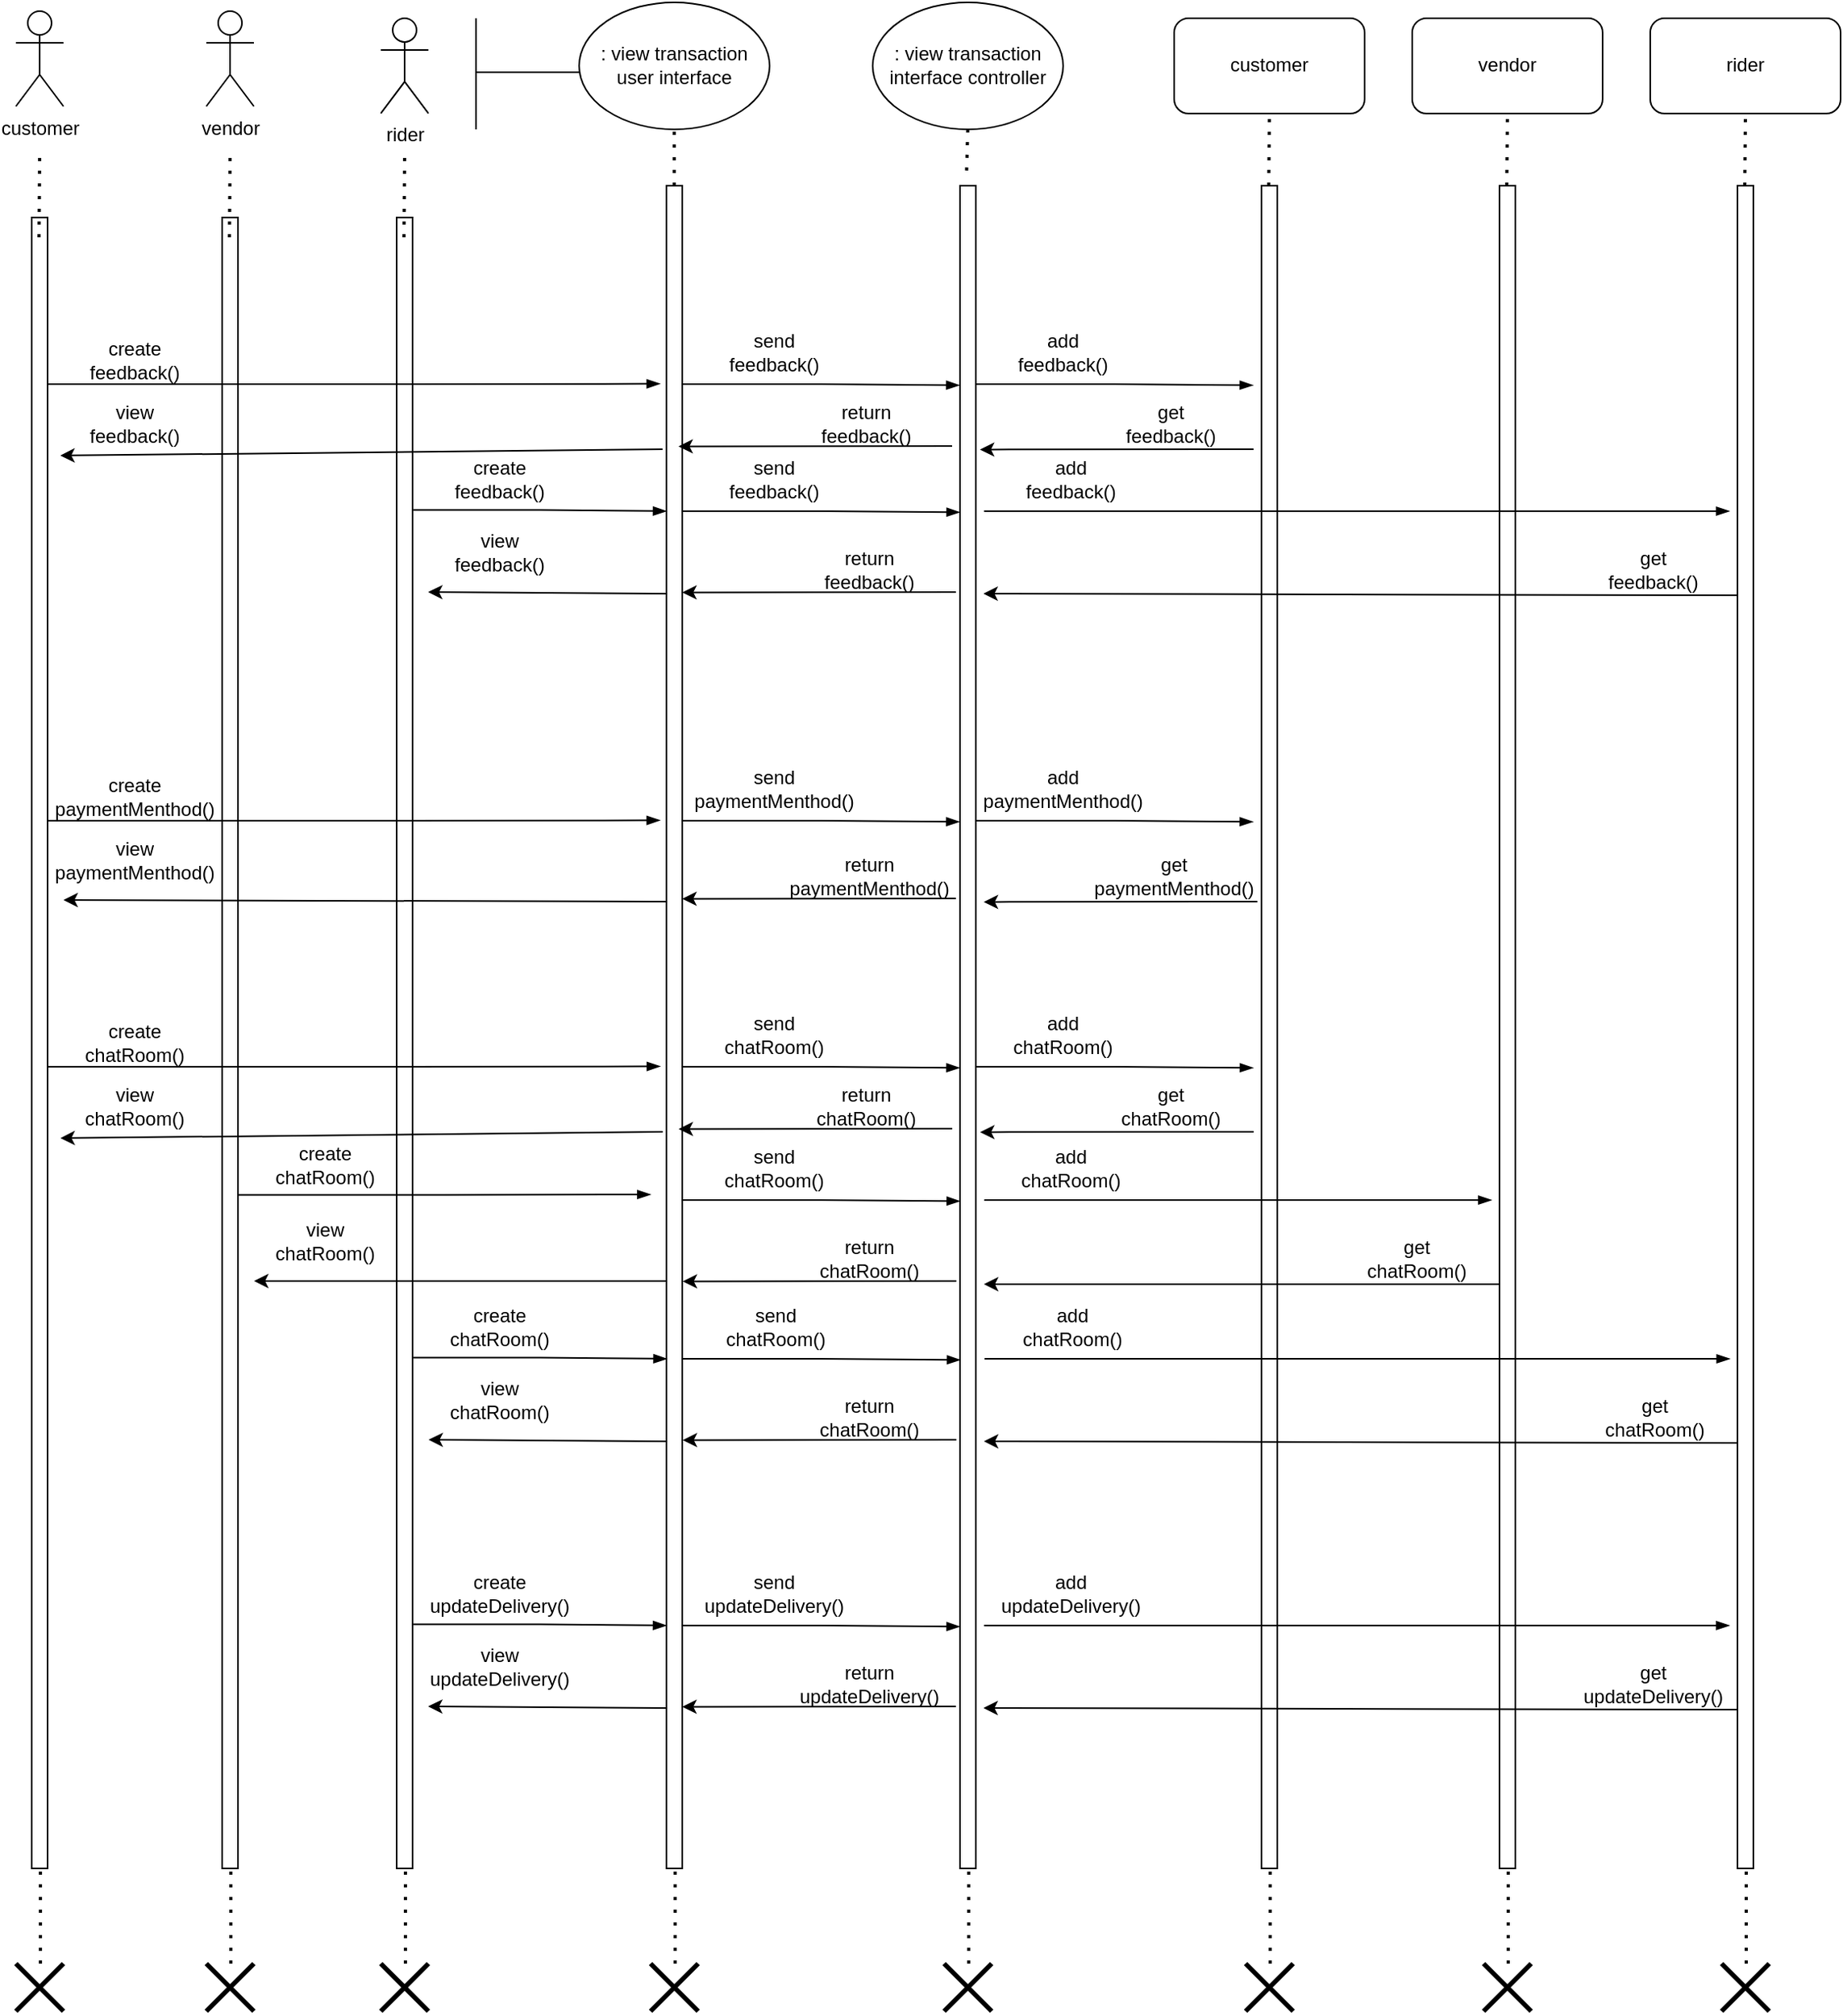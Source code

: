<mxfile version="20.7.3" type="github">
  <diagram id="kgpKYQtTHZ0yAKxKKP6v" name="Page-1">
    <mxGraphModel dx="1175" dy="674" grid="1" gridSize="10" guides="1" tooltips="1" connect="1" arrows="1" fold="1" page="1" pageScale="1" pageWidth="850" pageHeight="1100" math="0" shadow="0">
      <root>
        <mxCell id="0" />
        <mxCell id="1" parent="0" />
        <mxCell id="S8GTPxohOmlDsII6Q4f4-1" value="customer" style="shape=umlActor;verticalLabelPosition=bottom;verticalAlign=top;html=1;outlineConnect=0;" parent="1" vertex="1">
          <mxGeometry x="40" y="30" width="30" height="60" as="geometry" />
        </mxCell>
        <mxCell id="S8GTPxohOmlDsII6Q4f4-4" value="vendor&lt;span style=&quot;color: rgba(0, 0, 0, 0); font-family: monospace; font-size: 0px; text-align: start;&quot;&gt;%3CmxGraphModel%3E%3Croot%3E%3CmxCell%20id%3D%220%22%2F%3E%3CmxCell%20id%3D%221%22%20parent%3D%220%22%2F%3E%3CmxCell%20id%3D%222%22%20value%3D%22customer%22%20style%3D%22shape%3DumlActor%3BverticalLabelPosition%3Dbottom%3BverticalAlign%3Dtop%3Bhtml%3D1%3BoutlineConnect%3D0%3B%22%20vertex%3D%221%22%20parent%3D%221%22%3E%3CmxGeometry%20x%3D%2240%22%20y%3D%2270%22%20width%3D%2230%22%20height%3D%2260%22%20as%3D%22geometry%22%2F%3E%3C%2FmxCell%3E%3C%2Froot%3E%3C%2FmxGraphModel%3E&lt;/span&gt;" style="shape=umlActor;verticalLabelPosition=bottom;verticalAlign=top;html=1;outlineConnect=0;" parent="1" vertex="1">
          <mxGeometry x="160" y="30" width="30" height="60" as="geometry" />
        </mxCell>
        <mxCell id="S8GTPxohOmlDsII6Q4f4-5" value="rider" style="shape=umlActor;verticalLabelPosition=bottom;verticalAlign=top;html=1;outlineConnect=0;" parent="1" vertex="1">
          <mxGeometry x="270" y="34.48" width="30" height="60" as="geometry" />
        </mxCell>
        <mxCell id="S8GTPxohOmlDsII6Q4f4-9" value="" style="html=1;points=[];perimeter=orthogonalPerimeter;" parent="1" vertex="1">
          <mxGeometry x="825" y="140" width="10" height="1060" as="geometry" />
        </mxCell>
        <mxCell id="S8GTPxohOmlDsII6Q4f4-14" value="" style="endArrow=none;html=1;rounded=0;" parent="1" edge="1">
          <mxGeometry width="50" height="50" relative="1" as="geometry">
            <mxPoint x="330" y="104.48" as="sourcePoint" />
            <mxPoint x="330" y="34.48" as="targetPoint" />
          </mxGeometry>
        </mxCell>
        <mxCell id="S8GTPxohOmlDsII6Q4f4-15" value="" style="endArrow=none;html=1;rounded=0;" parent="1" edge="1">
          <mxGeometry width="50" height="50" relative="1" as="geometry">
            <mxPoint x="400" y="68.48" as="sourcePoint" />
            <mxPoint x="330" y="68.48" as="targetPoint" />
          </mxGeometry>
        </mxCell>
        <mxCell id="S8GTPxohOmlDsII6Q4f4-16" value=": view transaction&lt;br&gt;user interface" style="ellipse;whiteSpace=wrap;html=1;" parent="1" vertex="1">
          <mxGeometry x="395" y="24.48" width="120" height="80" as="geometry" />
        </mxCell>
        <mxCell id="S8GTPxohOmlDsII6Q4f4-17" value=": view transaction&lt;br&gt;interface controller" style="ellipse;whiteSpace=wrap;html=1;" parent="1" vertex="1">
          <mxGeometry x="580" y="24.48" width="120" height="80" as="geometry" />
        </mxCell>
        <mxCell id="S8GTPxohOmlDsII6Q4f4-18" value="customer&lt;span style=&quot;color: rgba(0, 0, 0, 0); font-family: monospace; font-size: 0px; text-align: start;&quot;&gt;%3CmxGraphModel%3E%3Croot%3E%3CmxCell%20id%3D%220%22%2F%3E%3CmxCell%20id%3D%221%22%20parent%3D%220%22%2F%3E%3CmxCell%20id%3D%222%22%20value%3D%22%3A%20view%20transaction%26lt%3Bbr%26gt%3Buser%20interface%22%20style%3D%22ellipse%3BwhiteSpace%3Dwrap%3Bhtml%3D1%3B%22%20vertex%3D%221%22%20parent%3D%221%22%3E%3CmxGeometry%20x%3D%22290%22%20y%3D%2220%22%20width%3D%22120%22%20height%3D%2280%22%20as%3D%22geometry%22%2F%3E%3C%2FmxCell%3E%3C%2Froot%3E%3C%2FmxGraphModel%3E&lt;/span&gt;" style="rounded=1;whiteSpace=wrap;html=1;" parent="1" vertex="1">
          <mxGeometry x="770" y="34.48" width="120" height="60" as="geometry" />
        </mxCell>
        <mxCell id="S8GTPxohOmlDsII6Q4f4-19" value="vendor" style="rounded=1;whiteSpace=wrap;html=1;" parent="1" vertex="1">
          <mxGeometry x="920" y="34.48" width="120" height="60" as="geometry" />
        </mxCell>
        <mxCell id="S8GTPxohOmlDsII6Q4f4-20" value="rider" style="rounded=1;whiteSpace=wrap;html=1;" parent="1" vertex="1">
          <mxGeometry x="1070" y="34.48" width="120" height="60" as="geometry" />
        </mxCell>
        <mxCell id="S8GTPxohOmlDsII6Q4f4-21" value="" style="endArrow=none;dashed=1;html=1;dashPattern=1 3;strokeWidth=2;rounded=0;entryX=0.5;entryY=1;entryDx=0;entryDy=0;exitX=0.46;exitY=0.012;exitDx=0;exitDy=0;exitPerimeter=0;" parent="1" target="S8GTPxohOmlDsII6Q4f4-18" edge="1">
          <mxGeometry width="50" height="50" relative="1" as="geometry">
            <mxPoint x="829.6" y="140.0" as="sourcePoint" />
            <mxPoint x="830" y="114.48" as="targetPoint" />
          </mxGeometry>
        </mxCell>
        <mxCell id="S8GTPxohOmlDsII6Q4f4-23" value="" style="html=1;points=[];perimeter=orthogonalPerimeter;" parent="1" vertex="1">
          <mxGeometry x="975" y="140" width="10" height="1060" as="geometry" />
        </mxCell>
        <mxCell id="S8GTPxohOmlDsII6Q4f4-24" value="" style="endArrow=none;dashed=1;html=1;dashPattern=1 3;strokeWidth=2;rounded=0;entryX=0.5;entryY=1;entryDx=0;entryDy=0;exitX=0.46;exitY=0.012;exitDx=0;exitDy=0;exitPerimeter=0;" parent="1" edge="1">
          <mxGeometry width="50" height="50" relative="1" as="geometry">
            <mxPoint x="979.6" y="140.0" as="sourcePoint" />
            <mxPoint x="980" y="94.48" as="targetPoint" />
          </mxGeometry>
        </mxCell>
        <mxCell id="S8GTPxohOmlDsII6Q4f4-25" value="" style="html=1;points=[];perimeter=orthogonalPerimeter;" parent="1" vertex="1">
          <mxGeometry x="1125" y="140" width="10" height="1060" as="geometry" />
        </mxCell>
        <mxCell id="S8GTPxohOmlDsII6Q4f4-26" value="" style="endArrow=none;dashed=1;html=1;dashPattern=1 3;strokeWidth=2;rounded=0;entryX=0.5;entryY=1;entryDx=0;entryDy=0;exitX=0.46;exitY=0.012;exitDx=0;exitDy=0;exitPerimeter=0;" parent="1" edge="1">
          <mxGeometry width="50" height="50" relative="1" as="geometry">
            <mxPoint x="1129.6" y="140.0" as="sourcePoint" />
            <mxPoint x="1130" y="94.48" as="targetPoint" />
          </mxGeometry>
        </mxCell>
        <mxCell id="S8GTPxohOmlDsII6Q4f4-27" value="" style="html=1;points=[];perimeter=orthogonalPerimeter;" parent="1" vertex="1">
          <mxGeometry x="450" y="140" width="10" height="1060" as="geometry" />
        </mxCell>
        <mxCell id="S8GTPxohOmlDsII6Q4f4-28" value="" style="endArrow=none;dashed=1;html=1;dashPattern=1 3;strokeWidth=2;rounded=0;entryX=0.5;entryY=1;entryDx=0;entryDy=0;exitX=0.49;exitY=0;exitDx=0;exitDy=0;exitPerimeter=0;" parent="1" source="S8GTPxohOmlDsII6Q4f4-27" edge="1">
          <mxGeometry width="50" height="50" relative="1" as="geometry">
            <mxPoint x="454.5" y="150.0" as="sourcePoint" />
            <mxPoint x="454.9" y="104.48" as="targetPoint" />
          </mxGeometry>
        </mxCell>
        <mxCell id="S8GTPxohOmlDsII6Q4f4-29" value="" style="html=1;points=[];perimeter=orthogonalPerimeter;" parent="1" vertex="1">
          <mxGeometry x="635" y="140" width="10" height="1060" as="geometry" />
        </mxCell>
        <mxCell id="S8GTPxohOmlDsII6Q4f4-30" value="" style="endArrow=none;dashed=1;html=1;dashPattern=1 3;strokeWidth=2;rounded=0;entryX=0.5;entryY=1;entryDx=0;entryDy=0;exitX=0.418;exitY=-0.009;exitDx=0;exitDy=0;exitPerimeter=0;" parent="1" source="S8GTPxohOmlDsII6Q4f4-29" edge="1">
          <mxGeometry width="50" height="50" relative="1" as="geometry">
            <mxPoint x="639.5" y="150.0" as="sourcePoint" />
            <mxPoint x="639.9" y="104.48" as="targetPoint" />
          </mxGeometry>
        </mxCell>
        <mxCell id="S8GTPxohOmlDsII6Q4f4-31" value="" style="html=1;points=[];perimeter=orthogonalPerimeter;" parent="1" vertex="1">
          <mxGeometry x="50" y="160" width="10" height="1040" as="geometry" />
        </mxCell>
        <mxCell id="S8GTPxohOmlDsII6Q4f4-32" value="" style="endArrow=none;dashed=1;html=1;dashPattern=1 3;strokeWidth=2;rounded=0;entryX=0.5;entryY=1;entryDx=0;entryDy=0;exitX=0.46;exitY=0.012;exitDx=0;exitDy=0;exitPerimeter=0;" parent="1" source="S8GTPxohOmlDsII6Q4f4-31" edge="1">
          <mxGeometry width="50" height="50" relative="1" as="geometry">
            <mxPoint x="55" y="170" as="sourcePoint" />
            <mxPoint x="55" y="120" as="targetPoint" />
          </mxGeometry>
        </mxCell>
        <mxCell id="S8GTPxohOmlDsII6Q4f4-36" value="" style="html=1;points=[];perimeter=orthogonalPerimeter;" parent="1" vertex="1">
          <mxGeometry x="170" y="160" width="10" height="1040" as="geometry" />
        </mxCell>
        <mxCell id="S8GTPxohOmlDsII6Q4f4-37" value="" style="endArrow=none;dashed=1;html=1;dashPattern=1 3;strokeWidth=2;rounded=0;entryX=0.5;entryY=1;entryDx=0;entryDy=0;exitX=0.46;exitY=0.012;exitDx=0;exitDy=0;exitPerimeter=0;" parent="1" source="S8GTPxohOmlDsII6Q4f4-36" edge="1">
          <mxGeometry width="50" height="50" relative="1" as="geometry">
            <mxPoint x="175" y="170" as="sourcePoint" />
            <mxPoint x="175" y="120" as="targetPoint" />
          </mxGeometry>
        </mxCell>
        <mxCell id="S8GTPxohOmlDsII6Q4f4-38" value="" style="html=1;points=[];perimeter=orthogonalPerimeter;" parent="1" vertex="1">
          <mxGeometry x="280" y="160" width="10" height="1040" as="geometry" />
        </mxCell>
        <mxCell id="S8GTPxohOmlDsII6Q4f4-39" value="" style="endArrow=none;dashed=1;html=1;dashPattern=1 3;strokeWidth=2;rounded=0;entryX=0.5;entryY=1;entryDx=0;entryDy=0;exitX=0.46;exitY=0.012;exitDx=0;exitDy=0;exitPerimeter=0;" parent="1" source="S8GTPxohOmlDsII6Q4f4-38" edge="1">
          <mxGeometry width="50" height="50" relative="1" as="geometry">
            <mxPoint x="285" y="170" as="sourcePoint" />
            <mxPoint x="285" y="120" as="targetPoint" />
          </mxGeometry>
        </mxCell>
        <mxCell id="S8GTPxohOmlDsII6Q4f4-98" value="" style="edgeStyle=elbowEdgeStyle;fontSize=12;html=1;endArrow=blockThin;endFill=1;rounded=0;entryX=-0.4;entryY=0.13;entryDx=0;entryDy=0;entryPerimeter=0;" parent="1" edge="1">
          <mxGeometry width="160" relative="1" as="geometry">
            <mxPoint x="60" y="540" as="sourcePoint" />
            <mxPoint x="446" y="539.8" as="targetPoint" />
          </mxGeometry>
        </mxCell>
        <mxCell id="S8GTPxohOmlDsII6Q4f4-99" value="create paymentMenthod()" style="text;html=1;strokeColor=none;fillColor=none;align=center;verticalAlign=middle;whiteSpace=wrap;rounded=0;" parent="1" vertex="1">
          <mxGeometry x="85" y="510" width="60" height="30" as="geometry" />
        </mxCell>
        <mxCell id="S8GTPxohOmlDsII6Q4f4-100" value="" style="edgeStyle=elbowEdgeStyle;fontSize=12;html=1;endArrow=blockThin;endFill=1;rounded=0;entryX=-0.02;entryY=0.132;entryDx=0;entryDy=0;entryPerimeter=0;" parent="1" edge="1">
          <mxGeometry width="160" relative="1" as="geometry">
            <mxPoint x="460" y="540" as="sourcePoint" />
            <mxPoint x="634.8" y="540.72" as="targetPoint" />
          </mxGeometry>
        </mxCell>
        <mxCell id="S8GTPxohOmlDsII6Q4f4-101" value="send paymentMenthod()" style="text;html=1;strokeColor=none;fillColor=none;align=center;verticalAlign=middle;whiteSpace=wrap;rounded=0;" parent="1" vertex="1">
          <mxGeometry x="488" y="505" width="60" height="30" as="geometry" />
        </mxCell>
        <mxCell id="S8GTPxohOmlDsII6Q4f4-102" value="" style="edgeStyle=elbowEdgeStyle;fontSize=12;html=1;endArrow=blockThin;endFill=1;rounded=0;entryX=-0.02;entryY=0.132;entryDx=0;entryDy=0;entryPerimeter=0;" parent="1" edge="1">
          <mxGeometry width="160" relative="1" as="geometry">
            <mxPoint x="645" y="540" as="sourcePoint" />
            <mxPoint x="819.8" y="540.72" as="targetPoint" />
          </mxGeometry>
        </mxCell>
        <mxCell id="S8GTPxohOmlDsII6Q4f4-103" value="add paymentMenthod()" style="text;html=1;strokeColor=none;fillColor=none;align=center;verticalAlign=middle;whiteSpace=wrap;rounded=0;" parent="1" vertex="1">
          <mxGeometry x="670" y="505" width="60" height="30" as="geometry" />
        </mxCell>
        <mxCell id="S8GTPxohOmlDsII6Q4f4-122" value="" style="endArrow=classic;html=1;rounded=0;entryX=1.26;entryY=0.22;entryDx=0;entryDy=0;entryPerimeter=0;" parent="1" edge="1">
          <mxGeometry width="50" height="50" relative="1" as="geometry">
            <mxPoint x="822.4" y="591" as="sourcePoint" />
            <mxPoint x="650" y="591.2" as="targetPoint" />
          </mxGeometry>
        </mxCell>
        <mxCell id="S8GTPxohOmlDsII6Q4f4-123" value="get paymentMenthod()" style="text;html=1;strokeColor=none;fillColor=none;align=center;verticalAlign=middle;whiteSpace=wrap;rounded=0;" parent="1" vertex="1">
          <mxGeometry x="740" y="560" width="60" height="30" as="geometry" />
        </mxCell>
        <mxCell id="S8GTPxohOmlDsII6Q4f4-124" value="" style="endArrow=classic;html=1;rounded=0;entryX=1.26;entryY=0.22;entryDx=0;entryDy=0;entryPerimeter=0;" parent="1" edge="1">
          <mxGeometry width="50" height="50" relative="1" as="geometry">
            <mxPoint x="632.4" y="589" as="sourcePoint" />
            <mxPoint x="460" y="589.2" as="targetPoint" />
          </mxGeometry>
        </mxCell>
        <mxCell id="S8GTPxohOmlDsII6Q4f4-125" value="return paymentMenthod()" style="text;html=1;strokeColor=none;fillColor=none;align=center;verticalAlign=middle;whiteSpace=wrap;rounded=0;" parent="1" vertex="1">
          <mxGeometry x="548" y="560" width="60" height="30" as="geometry" />
        </mxCell>
        <mxCell id="S8GTPxohOmlDsII6Q4f4-126" value="" style="endArrow=classic;html=1;rounded=0;" parent="1" edge="1">
          <mxGeometry width="50" height="50" relative="1" as="geometry">
            <mxPoint x="450" y="591" as="sourcePoint" />
            <mxPoint x="70" y="590" as="targetPoint" />
          </mxGeometry>
        </mxCell>
        <mxCell id="S8GTPxohOmlDsII6Q4f4-127" value="view paymentMenthod()" style="text;html=1;strokeColor=none;fillColor=none;align=center;verticalAlign=middle;whiteSpace=wrap;rounded=0;" parent="1" vertex="1">
          <mxGeometry x="85" y="550" width="60" height="30" as="geometry" />
        </mxCell>
        <mxCell id="S8GTPxohOmlDsII6Q4f4-158" value="" style="edgeStyle=elbowEdgeStyle;fontSize=12;html=1;endArrow=blockThin;endFill=1;rounded=0;entryX=-0.4;entryY=0.13;entryDx=0;entryDy=0;entryPerimeter=0;" parent="1" edge="1">
          <mxGeometry width="160" relative="1" as="geometry">
            <mxPoint x="60" y="265" as="sourcePoint" />
            <mxPoint x="446" y="264.8" as="targetPoint" />
          </mxGeometry>
        </mxCell>
        <mxCell id="S8GTPxohOmlDsII6Q4f4-159" value="create feedback()" style="text;html=1;strokeColor=none;fillColor=none;align=center;verticalAlign=middle;whiteSpace=wrap;rounded=0;" parent="1" vertex="1">
          <mxGeometry x="85" y="235" width="60" height="30" as="geometry" />
        </mxCell>
        <mxCell id="S8GTPxohOmlDsII6Q4f4-160" value="" style="edgeStyle=elbowEdgeStyle;fontSize=12;html=1;endArrow=blockThin;endFill=1;rounded=0;entryX=-0.02;entryY=0.132;entryDx=0;entryDy=0;entryPerimeter=0;" parent="1" edge="1">
          <mxGeometry width="160" relative="1" as="geometry">
            <mxPoint x="460" y="265" as="sourcePoint" />
            <mxPoint x="634.8" y="265.72" as="targetPoint" />
          </mxGeometry>
        </mxCell>
        <mxCell id="S8GTPxohOmlDsII6Q4f4-161" value="send feedback()" style="text;html=1;strokeColor=none;fillColor=none;align=center;verticalAlign=middle;whiteSpace=wrap;rounded=0;" parent="1" vertex="1">
          <mxGeometry x="488" y="230" width="60" height="30" as="geometry" />
        </mxCell>
        <mxCell id="S8GTPxohOmlDsII6Q4f4-162" value="" style="edgeStyle=elbowEdgeStyle;fontSize=12;html=1;endArrow=blockThin;endFill=1;rounded=0;entryX=-0.02;entryY=0.132;entryDx=0;entryDy=0;entryPerimeter=0;" parent="1" edge="1">
          <mxGeometry width="160" relative="1" as="geometry">
            <mxPoint x="645" y="265" as="sourcePoint" />
            <mxPoint x="819.8" y="265.72" as="targetPoint" />
          </mxGeometry>
        </mxCell>
        <mxCell id="S8GTPxohOmlDsII6Q4f4-163" value="add feedback()" style="text;html=1;strokeColor=none;fillColor=none;align=center;verticalAlign=middle;whiteSpace=wrap;rounded=0;" parent="1" vertex="1">
          <mxGeometry x="670" y="230" width="60" height="30" as="geometry" />
        </mxCell>
        <mxCell id="S8GTPxohOmlDsII6Q4f4-165" value="" style="endArrow=classic;html=1;rounded=0;entryX=1.26;entryY=0.22;entryDx=0;entryDy=0;entryPerimeter=0;" parent="1" edge="1">
          <mxGeometry width="50" height="50" relative="1" as="geometry">
            <mxPoint x="820.0" y="306" as="sourcePoint" />
            <mxPoint x="647.6" y="306.2" as="targetPoint" />
          </mxGeometry>
        </mxCell>
        <mxCell id="S8GTPxohOmlDsII6Q4f4-166" value="get feedback()" style="text;html=1;strokeColor=none;fillColor=none;align=center;verticalAlign=middle;whiteSpace=wrap;rounded=0;" parent="1" vertex="1">
          <mxGeometry x="737.6" y="275" width="60" height="30" as="geometry" />
        </mxCell>
        <mxCell id="S8GTPxohOmlDsII6Q4f4-167" value="" style="endArrow=classic;html=1;rounded=0;entryX=1.26;entryY=0.22;entryDx=0;entryDy=0;entryPerimeter=0;" parent="1" edge="1">
          <mxGeometry width="50" height="50" relative="1" as="geometry">
            <mxPoint x="630.0" y="304" as="sourcePoint" />
            <mxPoint x="457.6" y="304.2" as="targetPoint" />
          </mxGeometry>
        </mxCell>
        <mxCell id="S8GTPxohOmlDsII6Q4f4-168" value="return feedback()" style="text;html=1;strokeColor=none;fillColor=none;align=center;verticalAlign=middle;whiteSpace=wrap;rounded=0;" parent="1" vertex="1">
          <mxGeometry x="545.6" y="275" width="60" height="30" as="geometry" />
        </mxCell>
        <mxCell id="S8GTPxohOmlDsII6Q4f4-169" value="" style="endArrow=classic;html=1;rounded=0;" parent="1" edge="1">
          <mxGeometry width="50" height="50" relative="1" as="geometry">
            <mxPoint x="447.6" y="306" as="sourcePoint" />
            <mxPoint x="68" y="310" as="targetPoint" />
          </mxGeometry>
        </mxCell>
        <mxCell id="S8GTPxohOmlDsII6Q4f4-170" value="view feedback()" style="text;html=1;strokeColor=none;fillColor=none;align=center;verticalAlign=middle;whiteSpace=wrap;rounded=0;" parent="1" vertex="1">
          <mxGeometry x="85" y="275" width="60" height="30" as="geometry" />
        </mxCell>
        <mxCell id="S8GTPxohOmlDsII6Q4f4-189" value="" style="edgeStyle=elbowEdgeStyle;fontSize=12;html=1;endArrow=blockThin;endFill=1;rounded=0;entryX=-0.02;entryY=0.132;entryDx=0;entryDy=0;entryPerimeter=0;" parent="1" edge="1">
          <mxGeometry width="160" relative="1" as="geometry">
            <mxPoint x="460.2" y="345" as="sourcePoint" />
            <mxPoint x="635" y="345.72" as="targetPoint" />
          </mxGeometry>
        </mxCell>
        <mxCell id="S8GTPxohOmlDsII6Q4f4-190" value="send feedback()" style="text;html=1;strokeColor=none;fillColor=none;align=center;verticalAlign=middle;whiteSpace=wrap;rounded=0;" parent="1" vertex="1">
          <mxGeometry x="488.2" y="310" width="60" height="30" as="geometry" />
        </mxCell>
        <mxCell id="S8GTPxohOmlDsII6Q4f4-191" value="" style="edgeStyle=elbowEdgeStyle;fontSize=12;html=1;endArrow=blockThin;endFill=1;rounded=0;" parent="1" edge="1">
          <mxGeometry width="160" relative="1" as="geometry">
            <mxPoint x="650.2" y="345" as="sourcePoint" />
            <mxPoint x="1120" y="345" as="targetPoint" />
          </mxGeometry>
        </mxCell>
        <mxCell id="S8GTPxohOmlDsII6Q4f4-192" value="add feedback()" style="text;html=1;strokeColor=none;fillColor=none;align=center;verticalAlign=middle;whiteSpace=wrap;rounded=0;" parent="1" vertex="1">
          <mxGeometry x="675.2" y="310" width="60" height="30" as="geometry" />
        </mxCell>
        <mxCell id="S8GTPxohOmlDsII6Q4f4-193" value="" style="edgeStyle=elbowEdgeStyle;fontSize=12;html=1;endArrow=blockThin;endFill=1;rounded=0;" parent="1" edge="1">
          <mxGeometry width="160" relative="1" as="geometry">
            <mxPoint x="290" y="344.2" as="sourcePoint" />
            <mxPoint x="450" y="345" as="targetPoint" />
          </mxGeometry>
        </mxCell>
        <mxCell id="S8GTPxohOmlDsII6Q4f4-194" value="create feedback()" style="text;html=1;strokeColor=none;fillColor=none;align=center;verticalAlign=middle;whiteSpace=wrap;rounded=0;" parent="1" vertex="1">
          <mxGeometry x="315" y="310" width="60" height="30" as="geometry" />
        </mxCell>
        <mxCell id="S8GTPxohOmlDsII6Q4f4-195" value="" style="endArrow=classic;html=1;rounded=0;entryX=1.26;entryY=0.22;entryDx=0;entryDy=0;entryPerimeter=0;" parent="1" edge="1">
          <mxGeometry width="50" height="50" relative="1" as="geometry">
            <mxPoint x="632.4" y="396" as="sourcePoint" />
            <mxPoint x="460.0" y="396.2" as="targetPoint" />
          </mxGeometry>
        </mxCell>
        <mxCell id="S8GTPxohOmlDsII6Q4f4-196" value="return feedback()" style="text;html=1;strokeColor=none;fillColor=none;align=center;verticalAlign=middle;whiteSpace=wrap;rounded=0;" parent="1" vertex="1">
          <mxGeometry x="548" y="367" width="60" height="30" as="geometry" />
        </mxCell>
        <mxCell id="S8GTPxohOmlDsII6Q4f4-197" value="" style="endArrow=classic;html=1;rounded=0;" parent="1" edge="1">
          <mxGeometry width="50" height="50" relative="1" as="geometry">
            <mxPoint x="1124.8" y="398" as="sourcePoint" />
            <mxPoint x="649.8" y="397" as="targetPoint" />
          </mxGeometry>
        </mxCell>
        <mxCell id="S8GTPxohOmlDsII6Q4f4-198" value="get feedback()" style="text;html=1;strokeColor=none;fillColor=none;align=center;verticalAlign=middle;whiteSpace=wrap;rounded=0;" parent="1" vertex="1">
          <mxGeometry x="1042.4" y="367" width="60" height="30" as="geometry" />
        </mxCell>
        <mxCell id="S8GTPxohOmlDsII6Q4f4-199" value="" style="endArrow=classic;html=1;rounded=0;" parent="1" edge="1">
          <mxGeometry width="50" height="50" relative="1" as="geometry">
            <mxPoint x="449.8" y="397" as="sourcePoint" />
            <mxPoint x="299.8" y="396" as="targetPoint" />
          </mxGeometry>
        </mxCell>
        <mxCell id="S8GTPxohOmlDsII6Q4f4-200" value="view feedback()" style="text;html=1;strokeColor=none;fillColor=none;align=center;verticalAlign=middle;whiteSpace=wrap;rounded=0;" parent="1" vertex="1">
          <mxGeometry x="314.8" y="356" width="60" height="30" as="geometry" />
        </mxCell>
        <mxCell id="S8GTPxohOmlDsII6Q4f4-201" value="" style="edgeStyle=elbowEdgeStyle;fontSize=12;html=1;endArrow=blockThin;endFill=1;rounded=0;entryX=-0.4;entryY=0.13;entryDx=0;entryDy=0;entryPerimeter=0;" parent="1" edge="1">
          <mxGeometry width="160" relative="1" as="geometry">
            <mxPoint x="60.1" y="695" as="sourcePoint" />
            <mxPoint x="446.1" y="694.8" as="targetPoint" />
          </mxGeometry>
        </mxCell>
        <mxCell id="S8GTPxohOmlDsII6Q4f4-202" value="create chatRoom()" style="text;html=1;strokeColor=none;fillColor=none;align=center;verticalAlign=middle;whiteSpace=wrap;rounded=0;" parent="1" vertex="1">
          <mxGeometry x="85.1" y="665" width="60" height="30" as="geometry" />
        </mxCell>
        <mxCell id="S8GTPxohOmlDsII6Q4f4-203" value="" style="edgeStyle=elbowEdgeStyle;fontSize=12;html=1;endArrow=blockThin;endFill=1;rounded=0;entryX=-0.02;entryY=0.132;entryDx=0;entryDy=0;entryPerimeter=0;" parent="1" edge="1">
          <mxGeometry width="160" relative="1" as="geometry">
            <mxPoint x="460.1" y="695" as="sourcePoint" />
            <mxPoint x="634.9" y="695.72" as="targetPoint" />
          </mxGeometry>
        </mxCell>
        <mxCell id="S8GTPxohOmlDsII6Q4f4-204" value="send chatRoom()" style="text;html=1;strokeColor=none;fillColor=none;align=center;verticalAlign=middle;whiteSpace=wrap;rounded=0;" parent="1" vertex="1">
          <mxGeometry x="488.1" y="660" width="60" height="30" as="geometry" />
        </mxCell>
        <mxCell id="S8GTPxohOmlDsII6Q4f4-205" value="" style="edgeStyle=elbowEdgeStyle;fontSize=12;html=1;endArrow=blockThin;endFill=1;rounded=0;entryX=-0.02;entryY=0.132;entryDx=0;entryDy=0;entryPerimeter=0;" parent="1" edge="1">
          <mxGeometry width="160" relative="1" as="geometry">
            <mxPoint x="645.1" y="695" as="sourcePoint" />
            <mxPoint x="819.9" y="695.72" as="targetPoint" />
          </mxGeometry>
        </mxCell>
        <mxCell id="S8GTPxohOmlDsII6Q4f4-206" value="add chatRoom()" style="text;html=1;strokeColor=none;fillColor=none;align=center;verticalAlign=middle;whiteSpace=wrap;rounded=0;" parent="1" vertex="1">
          <mxGeometry x="670.1" y="660" width="60" height="30" as="geometry" />
        </mxCell>
        <mxCell id="S8GTPxohOmlDsII6Q4f4-207" value="" style="endArrow=classic;html=1;rounded=0;entryX=1.26;entryY=0.22;entryDx=0;entryDy=0;entryPerimeter=0;" parent="1" edge="1">
          <mxGeometry width="50" height="50" relative="1" as="geometry">
            <mxPoint x="820.1" y="736" as="sourcePoint" />
            <mxPoint x="647.7" y="736.2" as="targetPoint" />
          </mxGeometry>
        </mxCell>
        <mxCell id="S8GTPxohOmlDsII6Q4f4-208" value="get chatRoom()" style="text;html=1;strokeColor=none;fillColor=none;align=center;verticalAlign=middle;whiteSpace=wrap;rounded=0;" parent="1" vertex="1">
          <mxGeometry x="737.7" y="705" width="60" height="30" as="geometry" />
        </mxCell>
        <mxCell id="S8GTPxohOmlDsII6Q4f4-209" value="" style="endArrow=classic;html=1;rounded=0;entryX=1.26;entryY=0.22;entryDx=0;entryDy=0;entryPerimeter=0;" parent="1" edge="1">
          <mxGeometry width="50" height="50" relative="1" as="geometry">
            <mxPoint x="630.1" y="734" as="sourcePoint" />
            <mxPoint x="457.7" y="734.2" as="targetPoint" />
          </mxGeometry>
        </mxCell>
        <mxCell id="S8GTPxohOmlDsII6Q4f4-210" value="return chatRoom()" style="text;html=1;strokeColor=none;fillColor=none;align=center;verticalAlign=middle;whiteSpace=wrap;rounded=0;" parent="1" vertex="1">
          <mxGeometry x="545.7" y="705" width="60" height="30" as="geometry" />
        </mxCell>
        <mxCell id="S8GTPxohOmlDsII6Q4f4-211" value="" style="endArrow=classic;html=1;rounded=0;" parent="1" edge="1">
          <mxGeometry width="50" height="50" relative="1" as="geometry">
            <mxPoint x="447.7" y="736" as="sourcePoint" />
            <mxPoint x="68.1" y="740" as="targetPoint" />
          </mxGeometry>
        </mxCell>
        <mxCell id="S8GTPxohOmlDsII6Q4f4-212" value="view chatRoom()" style="text;html=1;strokeColor=none;fillColor=none;align=center;verticalAlign=middle;whiteSpace=wrap;rounded=0;" parent="1" vertex="1">
          <mxGeometry x="85.1" y="705" width="60" height="30" as="geometry" />
        </mxCell>
        <mxCell id="S8GTPxohOmlDsII6Q4f4-213" value="" style="edgeStyle=elbowEdgeStyle;fontSize=12;html=1;endArrow=blockThin;endFill=1;rounded=0;entryX=-0.02;entryY=0.132;entryDx=0;entryDy=0;entryPerimeter=0;" parent="1" edge="1">
          <mxGeometry width="160" relative="1" as="geometry">
            <mxPoint x="460.3" y="779" as="sourcePoint" />
            <mxPoint x="635.1" y="779.72" as="targetPoint" />
          </mxGeometry>
        </mxCell>
        <mxCell id="S8GTPxohOmlDsII6Q4f4-214" value="send chatRoom()" style="text;html=1;strokeColor=none;fillColor=none;align=center;verticalAlign=middle;whiteSpace=wrap;rounded=0;" parent="1" vertex="1">
          <mxGeometry x="488.3" y="744" width="60" height="30" as="geometry" />
        </mxCell>
        <mxCell id="S8GTPxohOmlDsII6Q4f4-215" value="" style="edgeStyle=elbowEdgeStyle;fontSize=12;html=1;endArrow=blockThin;endFill=1;rounded=0;" parent="1" edge="1">
          <mxGeometry width="160" relative="1" as="geometry">
            <mxPoint x="180.1" y="775.7" as="sourcePoint" />
            <mxPoint x="440.1" y="775.5" as="targetPoint" />
          </mxGeometry>
        </mxCell>
        <mxCell id="S8GTPxohOmlDsII6Q4f4-216" value="create chatRoom()" style="text;html=1;strokeColor=none;fillColor=none;align=center;verticalAlign=middle;whiteSpace=wrap;rounded=0;" parent="1" vertex="1">
          <mxGeometry x="205.1" y="741.5" width="60" height="30" as="geometry" />
        </mxCell>
        <mxCell id="S8GTPxohOmlDsII6Q4f4-217" value="" style="edgeStyle=elbowEdgeStyle;fontSize=12;html=1;endArrow=blockThin;endFill=1;rounded=0;" parent="1" edge="1">
          <mxGeometry width="160" relative="1" as="geometry">
            <mxPoint x="650.3" y="779" as="sourcePoint" />
            <mxPoint x="970.1" y="779" as="targetPoint" />
          </mxGeometry>
        </mxCell>
        <mxCell id="S8GTPxohOmlDsII6Q4f4-218" value="add chatRoom()" style="text;html=1;strokeColor=none;fillColor=none;align=center;verticalAlign=middle;whiteSpace=wrap;rounded=0;" parent="1" vertex="1">
          <mxGeometry x="675.3" y="744" width="60" height="30" as="geometry" />
        </mxCell>
        <mxCell id="S8GTPxohOmlDsII6Q4f4-219" value="" style="endArrow=classic;html=1;rounded=0;entryX=1.26;entryY=0.22;entryDx=0;entryDy=0;entryPerimeter=0;" parent="1" edge="1">
          <mxGeometry width="50" height="50" relative="1" as="geometry">
            <mxPoint x="632.7" y="830" as="sourcePoint" />
            <mxPoint x="460.3" y="830.2" as="targetPoint" />
          </mxGeometry>
        </mxCell>
        <mxCell id="S8GTPxohOmlDsII6Q4f4-220" value="return chatRoom()" style="text;html=1;strokeColor=none;fillColor=none;align=center;verticalAlign=middle;whiteSpace=wrap;rounded=0;" parent="1" vertex="1">
          <mxGeometry x="548.3" y="801" width="60" height="30" as="geometry" />
        </mxCell>
        <mxCell id="S8GTPxohOmlDsII6Q4f4-221" value="" style="endArrow=classic;html=1;rounded=0;" parent="1" edge="1">
          <mxGeometry width="50" height="50" relative="1" as="geometry">
            <mxPoint x="975.1" y="832" as="sourcePoint" />
            <mxPoint x="650.1" y="832" as="targetPoint" />
          </mxGeometry>
        </mxCell>
        <mxCell id="S8GTPxohOmlDsII6Q4f4-222" value="get chatRoom()" style="text;html=1;strokeColor=none;fillColor=none;align=center;verticalAlign=middle;whiteSpace=wrap;rounded=0;" parent="1" vertex="1">
          <mxGeometry x="892.7" y="801" width="60" height="30" as="geometry" />
        </mxCell>
        <mxCell id="S8GTPxohOmlDsII6Q4f4-223" value="" style="endArrow=classic;html=1;rounded=0;" parent="1" edge="1">
          <mxGeometry width="50" height="50" relative="1" as="geometry">
            <mxPoint x="450.1" y="830" as="sourcePoint" />
            <mxPoint x="190.1" y="830" as="targetPoint" />
          </mxGeometry>
        </mxCell>
        <mxCell id="S8GTPxohOmlDsII6Q4f4-224" value="view chatRoom()" style="text;html=1;strokeColor=none;fillColor=none;align=center;verticalAlign=middle;whiteSpace=wrap;rounded=0;" parent="1" vertex="1">
          <mxGeometry x="205.1" y="790" width="60" height="30" as="geometry" />
        </mxCell>
        <mxCell id="S8GTPxohOmlDsII6Q4f4-225" value="" style="edgeStyle=elbowEdgeStyle;fontSize=12;html=1;endArrow=blockThin;endFill=1;rounded=0;entryX=-0.02;entryY=0.132;entryDx=0;entryDy=0;entryPerimeter=0;" parent="1" edge="1">
          <mxGeometry width="160" relative="1" as="geometry">
            <mxPoint x="460.5" y="879" as="sourcePoint" />
            <mxPoint x="635.3" y="879.72" as="targetPoint" />
          </mxGeometry>
        </mxCell>
        <mxCell id="S8GTPxohOmlDsII6Q4f4-226" value="send chatRoom()" style="text;html=1;strokeColor=none;fillColor=none;align=center;verticalAlign=middle;whiteSpace=wrap;rounded=0;" parent="1" vertex="1">
          <mxGeometry x="488.5" y="844" width="60" height="30" as="geometry" />
        </mxCell>
        <mxCell id="S8GTPxohOmlDsII6Q4f4-227" value="" style="edgeStyle=elbowEdgeStyle;fontSize=12;html=1;endArrow=blockThin;endFill=1;rounded=0;" parent="1" edge="1">
          <mxGeometry width="160" relative="1" as="geometry">
            <mxPoint x="650.5" y="879" as="sourcePoint" />
            <mxPoint x="1120.3" y="879" as="targetPoint" />
          </mxGeometry>
        </mxCell>
        <mxCell id="S8GTPxohOmlDsII6Q4f4-228" value="add chatRoom()" style="text;html=1;strokeColor=none;fillColor=none;align=center;verticalAlign=middle;whiteSpace=wrap;rounded=0;" parent="1" vertex="1">
          <mxGeometry x="675.5" y="844" width="60" height="30" as="geometry" />
        </mxCell>
        <mxCell id="S8GTPxohOmlDsII6Q4f4-229" value="" style="edgeStyle=elbowEdgeStyle;fontSize=12;html=1;endArrow=blockThin;endFill=1;rounded=0;" parent="1" edge="1">
          <mxGeometry width="160" relative="1" as="geometry">
            <mxPoint x="290.3" y="878.2" as="sourcePoint" />
            <mxPoint x="450.3" y="879" as="targetPoint" />
          </mxGeometry>
        </mxCell>
        <mxCell id="S8GTPxohOmlDsII6Q4f4-230" value="create chatRoom()" style="text;html=1;strokeColor=none;fillColor=none;align=center;verticalAlign=middle;whiteSpace=wrap;rounded=0;" parent="1" vertex="1">
          <mxGeometry x="315.3" y="844" width="60" height="30" as="geometry" />
        </mxCell>
        <mxCell id="S8GTPxohOmlDsII6Q4f4-231" value="" style="endArrow=classic;html=1;rounded=0;entryX=1.26;entryY=0.22;entryDx=0;entryDy=0;entryPerimeter=0;" parent="1" edge="1">
          <mxGeometry width="50" height="50" relative="1" as="geometry">
            <mxPoint x="632.7" y="930" as="sourcePoint" />
            <mxPoint x="460.3" y="930.2" as="targetPoint" />
          </mxGeometry>
        </mxCell>
        <mxCell id="S8GTPxohOmlDsII6Q4f4-232" value="return chatRoom()" style="text;html=1;strokeColor=none;fillColor=none;align=center;verticalAlign=middle;whiteSpace=wrap;rounded=0;" parent="1" vertex="1">
          <mxGeometry x="548.3" y="901" width="60" height="30" as="geometry" />
        </mxCell>
        <mxCell id="S8GTPxohOmlDsII6Q4f4-233" value="" style="endArrow=classic;html=1;rounded=0;" parent="1" edge="1">
          <mxGeometry width="50" height="50" relative="1" as="geometry">
            <mxPoint x="1125.1" y="932" as="sourcePoint" />
            <mxPoint x="650.1" y="931" as="targetPoint" />
          </mxGeometry>
        </mxCell>
        <mxCell id="S8GTPxohOmlDsII6Q4f4-234" value="get chatRoom()" style="text;html=1;strokeColor=none;fillColor=none;align=center;verticalAlign=middle;whiteSpace=wrap;rounded=0;" parent="1" vertex="1">
          <mxGeometry x="1042.7" y="901" width="60" height="30" as="geometry" />
        </mxCell>
        <mxCell id="S8GTPxohOmlDsII6Q4f4-235" value="" style="endArrow=classic;html=1;rounded=0;" parent="1" edge="1">
          <mxGeometry width="50" height="50" relative="1" as="geometry">
            <mxPoint x="450.1" y="931" as="sourcePoint" />
            <mxPoint x="300.1" y="930" as="targetPoint" />
          </mxGeometry>
        </mxCell>
        <mxCell id="S8GTPxohOmlDsII6Q4f4-236" value="view chatRoom()" style="text;html=1;strokeColor=none;fillColor=none;align=center;verticalAlign=middle;whiteSpace=wrap;rounded=0;" parent="1" vertex="1">
          <mxGeometry x="315.1" y="890" width="60" height="30" as="geometry" />
        </mxCell>
        <mxCell id="S8GTPxohOmlDsII6Q4f4-237" value="" style="endArrow=none;dashed=1;html=1;dashPattern=1 3;strokeWidth=2;rounded=0;" parent="1" edge="1">
          <mxGeometry width="50" height="50" relative="1" as="geometry">
            <mxPoint x="55.5" y="1260" as="sourcePoint" />
            <mxPoint x="55.5" y="1200" as="targetPoint" />
          </mxGeometry>
        </mxCell>
        <mxCell id="S8GTPxohOmlDsII6Q4f4-238" value="" style="shape=umlDestroy;whiteSpace=wrap;html=1;strokeWidth=3;" parent="1" vertex="1">
          <mxGeometry x="40" y="1260" width="30" height="30" as="geometry" />
        </mxCell>
        <mxCell id="S8GTPxohOmlDsII6Q4f4-239" value="" style="endArrow=none;dashed=1;html=1;dashPattern=1 3;strokeWidth=2;rounded=0;" parent="1" edge="1">
          <mxGeometry width="50" height="50" relative="1" as="geometry">
            <mxPoint x="175.5" y="1260" as="sourcePoint" />
            <mxPoint x="175.5" y="1200" as="targetPoint" />
          </mxGeometry>
        </mxCell>
        <mxCell id="S8GTPxohOmlDsII6Q4f4-240" value="" style="shape=umlDestroy;whiteSpace=wrap;html=1;strokeWidth=3;" parent="1" vertex="1">
          <mxGeometry x="160" y="1260" width="30" height="30" as="geometry" />
        </mxCell>
        <mxCell id="S8GTPxohOmlDsII6Q4f4-241" value="" style="endArrow=none;dashed=1;html=1;dashPattern=1 3;strokeWidth=2;rounded=0;" parent="1" edge="1">
          <mxGeometry width="50" height="50" relative="1" as="geometry">
            <mxPoint x="285.5" y="1260" as="sourcePoint" />
            <mxPoint x="285.5" y="1200" as="targetPoint" />
          </mxGeometry>
        </mxCell>
        <mxCell id="S8GTPxohOmlDsII6Q4f4-242" value="" style="shape=umlDestroy;whiteSpace=wrap;html=1;strokeWidth=3;" parent="1" vertex="1">
          <mxGeometry x="270" y="1260" width="30" height="30" as="geometry" />
        </mxCell>
        <mxCell id="S8GTPxohOmlDsII6Q4f4-243" value="" style="endArrow=none;dashed=1;html=1;dashPattern=1 3;strokeWidth=2;rounded=0;" parent="1" edge="1">
          <mxGeometry width="50" height="50" relative="1" as="geometry">
            <mxPoint x="455.5" y="1260" as="sourcePoint" />
            <mxPoint x="455.5" y="1200" as="targetPoint" />
          </mxGeometry>
        </mxCell>
        <mxCell id="S8GTPxohOmlDsII6Q4f4-244" value="" style="shape=umlDestroy;whiteSpace=wrap;html=1;strokeWidth=3;" parent="1" vertex="1">
          <mxGeometry x="440" y="1260" width="30" height="30" as="geometry" />
        </mxCell>
        <mxCell id="S8GTPxohOmlDsII6Q4f4-245" value="" style="endArrow=none;dashed=1;html=1;dashPattern=1 3;strokeWidth=2;rounded=0;" parent="1" edge="1">
          <mxGeometry width="50" height="50" relative="1" as="geometry">
            <mxPoint x="640.5" y="1260" as="sourcePoint" />
            <mxPoint x="640.5" y="1200" as="targetPoint" />
          </mxGeometry>
        </mxCell>
        <mxCell id="S8GTPxohOmlDsII6Q4f4-246" value="" style="shape=umlDestroy;whiteSpace=wrap;html=1;strokeWidth=3;" parent="1" vertex="1">
          <mxGeometry x="625" y="1260" width="30" height="30" as="geometry" />
        </mxCell>
        <mxCell id="S8GTPxohOmlDsII6Q4f4-247" value="" style="endArrow=none;dashed=1;html=1;dashPattern=1 3;strokeWidth=2;rounded=0;" parent="1" edge="1">
          <mxGeometry width="50" height="50" relative="1" as="geometry">
            <mxPoint x="830.5" y="1260" as="sourcePoint" />
            <mxPoint x="830.5" y="1200" as="targetPoint" />
          </mxGeometry>
        </mxCell>
        <mxCell id="S8GTPxohOmlDsII6Q4f4-248" value="" style="shape=umlDestroy;whiteSpace=wrap;html=1;strokeWidth=3;" parent="1" vertex="1">
          <mxGeometry x="815" y="1260" width="30" height="30" as="geometry" />
        </mxCell>
        <mxCell id="S8GTPxohOmlDsII6Q4f4-249" value="" style="endArrow=none;dashed=1;html=1;dashPattern=1 3;strokeWidth=2;rounded=0;" parent="1" edge="1">
          <mxGeometry width="50" height="50" relative="1" as="geometry">
            <mxPoint x="980.5" y="1260" as="sourcePoint" />
            <mxPoint x="980.5" y="1200" as="targetPoint" />
          </mxGeometry>
        </mxCell>
        <mxCell id="S8GTPxohOmlDsII6Q4f4-250" value="" style="shape=umlDestroy;whiteSpace=wrap;html=1;strokeWidth=3;" parent="1" vertex="1">
          <mxGeometry x="965" y="1260" width="30" height="30" as="geometry" />
        </mxCell>
        <mxCell id="S8GTPxohOmlDsII6Q4f4-251" value="" style="endArrow=none;dashed=1;html=1;dashPattern=1 3;strokeWidth=2;rounded=0;" parent="1" edge="1">
          <mxGeometry width="50" height="50" relative="1" as="geometry">
            <mxPoint x="1130.5" y="1260" as="sourcePoint" />
            <mxPoint x="1130.5" y="1200" as="targetPoint" />
          </mxGeometry>
        </mxCell>
        <mxCell id="S8GTPxohOmlDsII6Q4f4-252" value="" style="shape=umlDestroy;whiteSpace=wrap;html=1;strokeWidth=3;" parent="1" vertex="1">
          <mxGeometry x="1115" y="1260" width="30" height="30" as="geometry" />
        </mxCell>
        <mxCell id="u3_mMLbTmi0k_PHvUhx6-2" value="" style="edgeStyle=elbowEdgeStyle;fontSize=12;html=1;endArrow=blockThin;endFill=1;rounded=0;entryX=-0.02;entryY=0.132;entryDx=0;entryDy=0;entryPerimeter=0;" edge="1" parent="1">
          <mxGeometry width="160" relative="1" as="geometry">
            <mxPoint x="460.2" y="1047" as="sourcePoint" />
            <mxPoint x="635" y="1047.72" as="targetPoint" />
          </mxGeometry>
        </mxCell>
        <mxCell id="u3_mMLbTmi0k_PHvUhx6-3" value="send updateDelivery()" style="text;html=1;strokeColor=none;fillColor=none;align=center;verticalAlign=middle;whiteSpace=wrap;rounded=0;" vertex="1" parent="1">
          <mxGeometry x="488.2" y="1012" width="60" height="30" as="geometry" />
        </mxCell>
        <mxCell id="u3_mMLbTmi0k_PHvUhx6-4" value="" style="edgeStyle=elbowEdgeStyle;fontSize=12;html=1;endArrow=blockThin;endFill=1;rounded=0;" edge="1" parent="1">
          <mxGeometry width="160" relative="1" as="geometry">
            <mxPoint x="650.2" y="1047" as="sourcePoint" />
            <mxPoint x="1120" y="1047" as="targetPoint" />
          </mxGeometry>
        </mxCell>
        <mxCell id="u3_mMLbTmi0k_PHvUhx6-5" value="add updateDelivery()" style="text;html=1;strokeColor=none;fillColor=none;align=center;verticalAlign=middle;whiteSpace=wrap;rounded=0;" vertex="1" parent="1">
          <mxGeometry x="675.2" y="1012" width="60" height="30" as="geometry" />
        </mxCell>
        <mxCell id="u3_mMLbTmi0k_PHvUhx6-6" value="" style="edgeStyle=elbowEdgeStyle;fontSize=12;html=1;endArrow=blockThin;endFill=1;rounded=0;" edge="1" parent="1">
          <mxGeometry width="160" relative="1" as="geometry">
            <mxPoint x="290" y="1046.2" as="sourcePoint" />
            <mxPoint x="450" y="1047" as="targetPoint" />
          </mxGeometry>
        </mxCell>
        <mxCell id="u3_mMLbTmi0k_PHvUhx6-7" value="create updateDelivery()" style="text;html=1;strokeColor=none;fillColor=none;align=center;verticalAlign=middle;whiteSpace=wrap;rounded=0;" vertex="1" parent="1">
          <mxGeometry x="315" y="1012" width="60" height="30" as="geometry" />
        </mxCell>
        <mxCell id="u3_mMLbTmi0k_PHvUhx6-8" value="" style="endArrow=classic;html=1;rounded=0;entryX=1.26;entryY=0.22;entryDx=0;entryDy=0;entryPerimeter=0;" edge="1" parent="1">
          <mxGeometry width="50" height="50" relative="1" as="geometry">
            <mxPoint x="632.4" y="1098" as="sourcePoint" />
            <mxPoint x="460" y="1098.2" as="targetPoint" />
          </mxGeometry>
        </mxCell>
        <mxCell id="u3_mMLbTmi0k_PHvUhx6-9" value="return updateDelivery()" style="text;html=1;strokeColor=none;fillColor=none;align=center;verticalAlign=middle;whiteSpace=wrap;rounded=0;" vertex="1" parent="1">
          <mxGeometry x="548" y="1069" width="60" height="30" as="geometry" />
        </mxCell>
        <mxCell id="u3_mMLbTmi0k_PHvUhx6-10" value="" style="endArrow=classic;html=1;rounded=0;" edge="1" parent="1">
          <mxGeometry width="50" height="50" relative="1" as="geometry">
            <mxPoint x="1124.8" y="1100" as="sourcePoint" />
            <mxPoint x="649.8" y="1099" as="targetPoint" />
          </mxGeometry>
        </mxCell>
        <mxCell id="u3_mMLbTmi0k_PHvUhx6-11" value="get updateDelivery()" style="text;html=1;strokeColor=none;fillColor=none;align=center;verticalAlign=middle;whiteSpace=wrap;rounded=0;" vertex="1" parent="1">
          <mxGeometry x="1042.4" y="1069" width="60" height="30" as="geometry" />
        </mxCell>
        <mxCell id="u3_mMLbTmi0k_PHvUhx6-12" value="" style="endArrow=classic;html=1;rounded=0;" edge="1" parent="1">
          <mxGeometry width="50" height="50" relative="1" as="geometry">
            <mxPoint x="449.8" y="1099" as="sourcePoint" />
            <mxPoint x="299.8" y="1098" as="targetPoint" />
          </mxGeometry>
        </mxCell>
        <mxCell id="u3_mMLbTmi0k_PHvUhx6-13" value="view updateDelivery()" style="text;html=1;strokeColor=none;fillColor=none;align=center;verticalAlign=middle;whiteSpace=wrap;rounded=0;" vertex="1" parent="1">
          <mxGeometry x="314.8" y="1058" width="60" height="30" as="geometry" />
        </mxCell>
      </root>
    </mxGraphModel>
  </diagram>
</mxfile>
